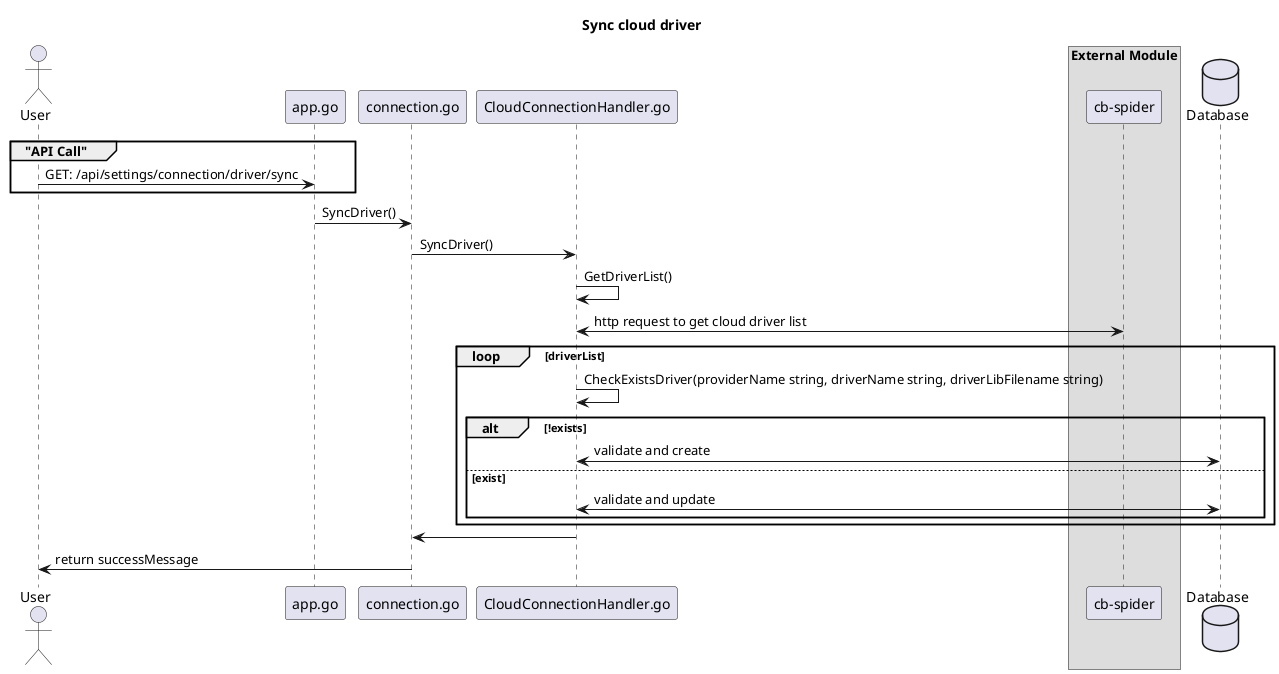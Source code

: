 @startuml

title "Sync cloud driver"

actor User as user

participant "app.go" as app
participant "connection.go" as route
participant "CloudConnectionHandler.go" as handler


box "External Module"
participant "cb-spider" as spider
end box

database Database as DB

group  "API Call"
user    -> app : GET: /api/settings/connection/driver/sync
end

app     -> route: SyncDriver()
route -> handler: SyncDriver()
handler -> handler: GetDriverList()
handler <-> spider : http request to get cloud driver list
loop driverList
    handler -> handler: CheckExistsDriver(providerName string, driverName string, driverLibFilename string)
    alt !exists 
        handler <-> DB : validate and create
    else exist
        handler <-> DB : validate and update
    end
end

route <- handler: 
user <- route:  return successMessage

@enduml
